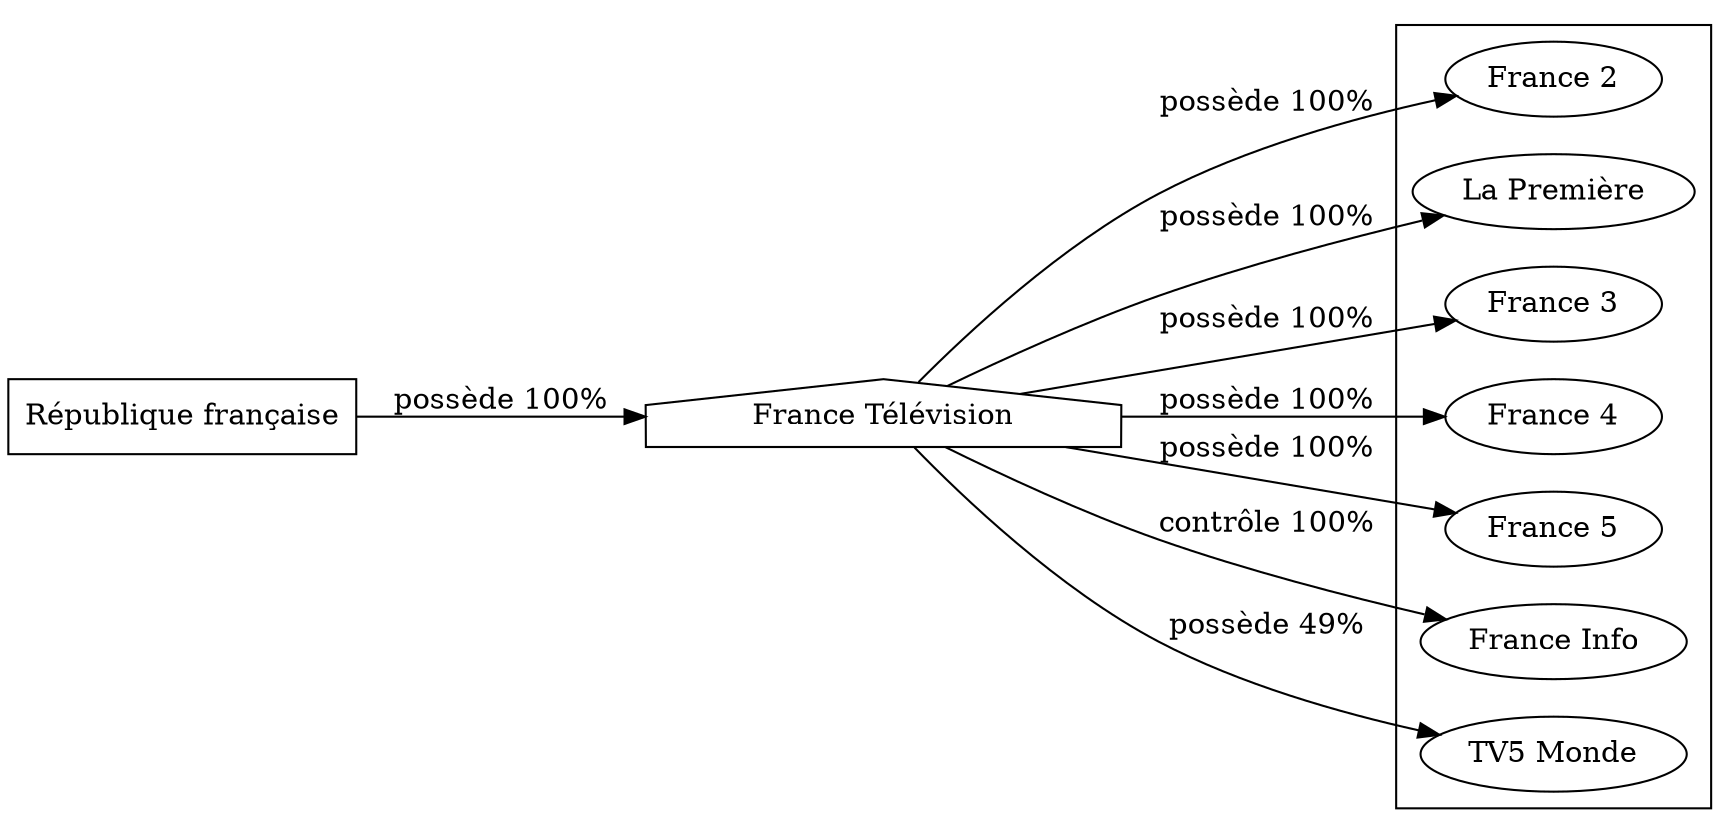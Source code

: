 digraph {
  rankdir=LR;
  subgraph roots {
    
      "republique-francaise-128"[label="République française" shape=box]
    
  }

  
    "france-television-134"[label="France Télévision" shape=house]
  

  subgraph clusterLeaves {
    
      "france-2-141"[label="France 2"]
    
      "la-premiere-344"[label="La Première"]
    
      "france-3-142"[label="France 3"]
    
      "france-4-144"[label="France 4"]
    
      "france-5-143"[label="France 5"]
    
      "france-info-152"[label="France Info"]
    
      "tv5-monde-140"[label="TV5 Monde"]
    
  }

  
    "republique-francaise-128" -> "france-television-134" [
      label="possède 100%"
    ]
  
    "france-television-134" -> "france-2-141" [
      label="possède 100%"
    ]
  
    "france-television-134" -> "la-premiere-344" [
      label="possède 100%"
    ]
  
    "france-television-134" -> "france-3-142" [
      label="possède 100%"
    ]
  
    "france-television-134" -> "france-4-144" [
      label="possède 100%"
    ]
  
    "france-television-134" -> "france-5-143" [
      label="possède 100%"
    ]
  
    "france-television-134" -> "france-info-152" [
      label="contrôle 100%"
    ]
  
    "france-television-134" -> "tv5-monde-140" [
      label="possède 49%"
    ]
  
}
